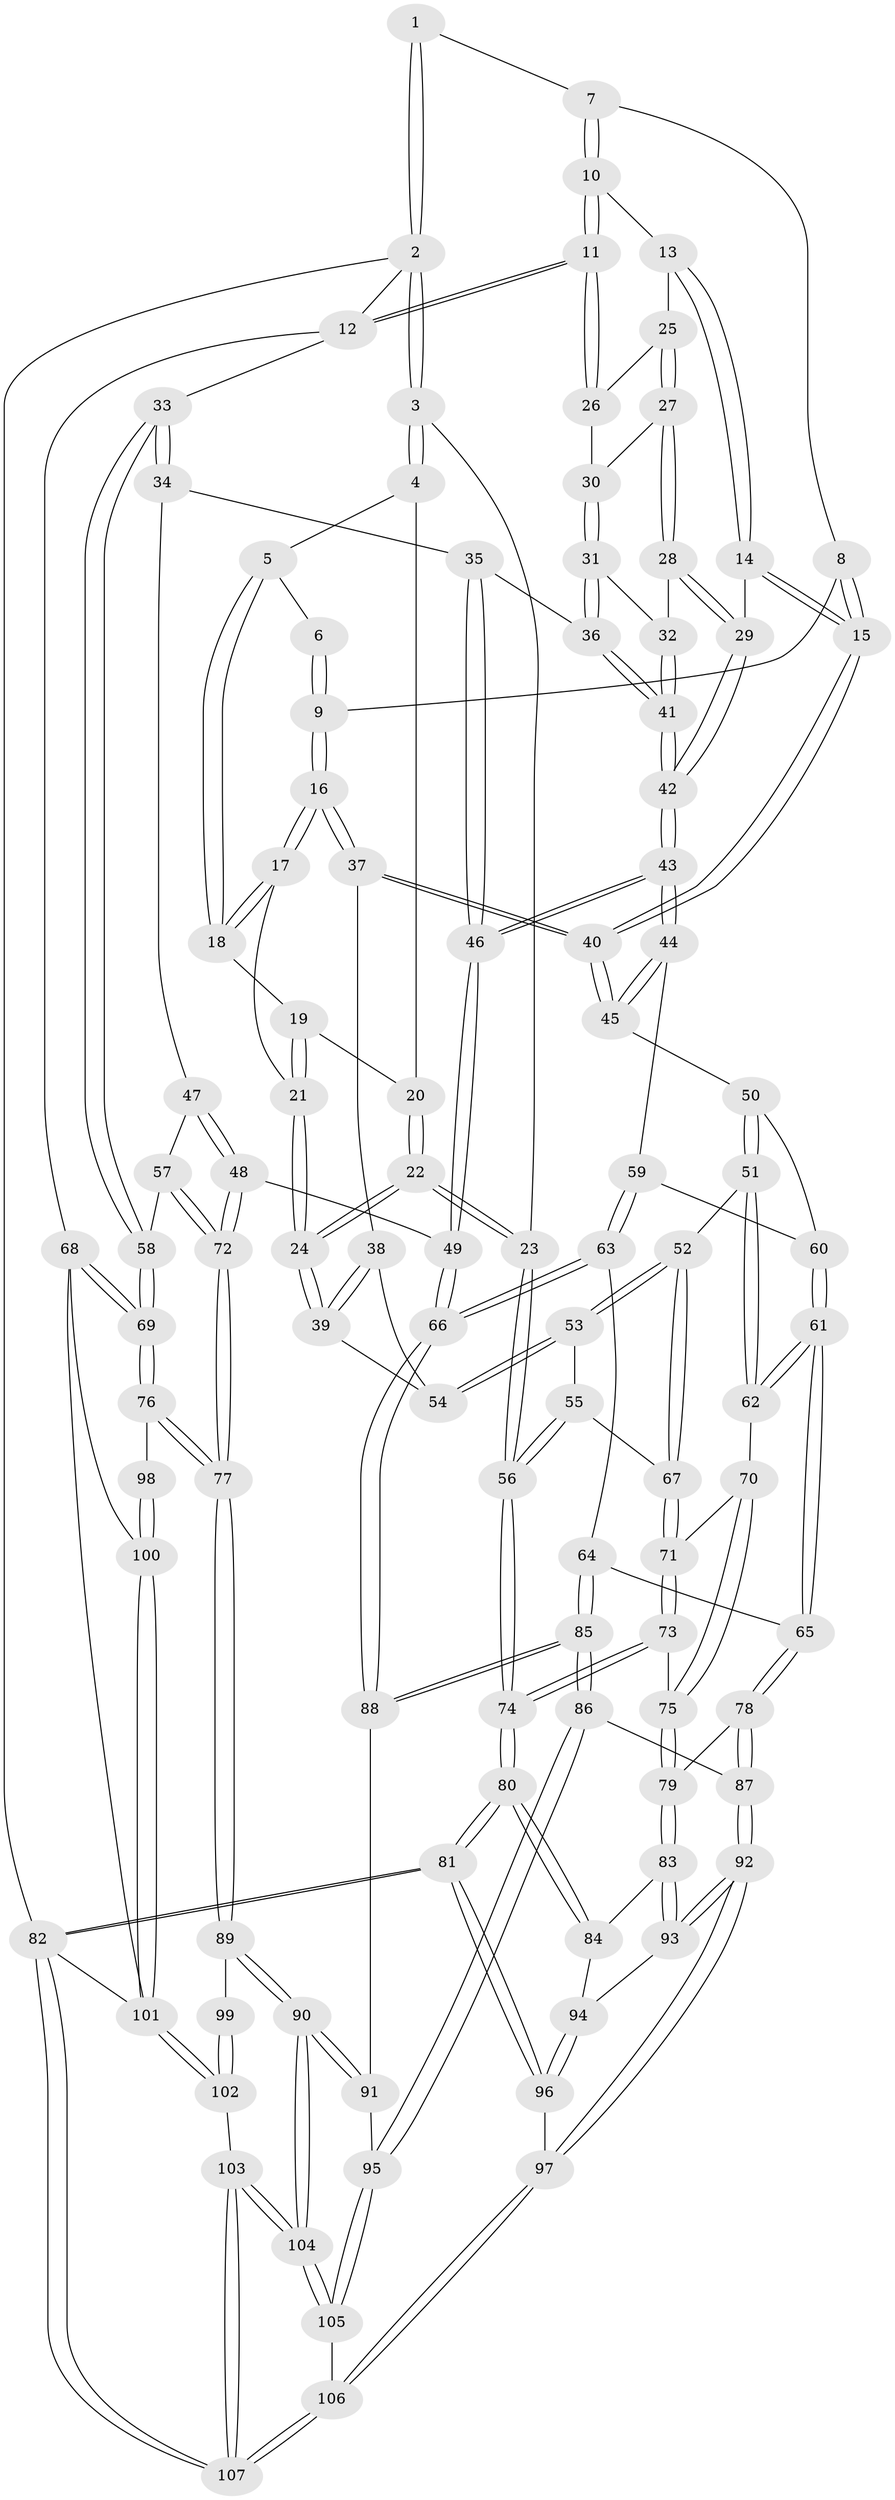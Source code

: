 // coarse degree distribution, {3: 0.3023255813953488, 6: 0.023255813953488372, 5: 0.06976744186046512, 4: 0.5813953488372093, 2: 0.023255813953488372}
// Generated by graph-tools (version 1.1) at 2025/38/03/04/25 23:38:32]
// undirected, 107 vertices, 264 edges
graph export_dot {
  node [color=gray90,style=filled];
  1 [pos="+0.1981501243653201+0"];
  2 [pos="+0+0"];
  3 [pos="+0+0.04026801499603603"];
  4 [pos="+0.10858579137996376+0.06057664460447096"];
  5 [pos="+0.1465745727724866+0.05304402152170239"];
  6 [pos="+0.19676281842787735+0"];
  7 [pos="+0.451579160438148+0"];
  8 [pos="+0.4042103577080129+0"];
  9 [pos="+0.2926886417187467+0.12970623959679128"];
  10 [pos="+0.5641812595155097+0"];
  11 [pos="+1+0"];
  12 [pos="+1+0"];
  13 [pos="+0.5691374483415035+0.052972274171178106"];
  14 [pos="+0.5267402991281624+0.17391636384531256"];
  15 [pos="+0.45896455086477295+0.18777344365139736"];
  16 [pos="+0.292385523973182+0.13159902417607316"];
  17 [pos="+0.24817642473139234+0.12469338982790863"];
  18 [pos="+0.1631651507479398+0.07054894353027208"];
  19 [pos="+0.13825026088219175+0.12496107456613062"];
  20 [pos="+0.11797258410306338+0.13098496319235106"];
  21 [pos="+0.17118451519278402+0.15757059542883384"];
  22 [pos="+0.013572187212228729+0.28691643499413083"];
  23 [pos="+0+0.32285547961550576"];
  24 [pos="+0.020276985734799427+0.28575628950358395"];
  25 [pos="+0.6643464454923828+0.08889482061923787"];
  26 [pos="+0.7843544644779269+0.06879801189696913"];
  27 [pos="+0.6700360275329375+0.15022923985343936"];
  28 [pos="+0.6324544744678854+0.1888611506121544"];
  29 [pos="+0.5425485866345326+0.1854815622662683"];
  30 [pos="+0.7512254349032519+0.129931022333081"];
  31 [pos="+0.7440202971509873+0.21590893186139506"];
  32 [pos="+0.6880677776367973+0.22430069490387938"];
  33 [pos="+1+0"];
  34 [pos="+0.8477191021075415+0.2589636528164393"];
  35 [pos="+0.7976965986922002+0.2540884120714968"];
  36 [pos="+0.7745505724646871+0.2427474937952428"];
  37 [pos="+0.33608256873003844+0.20900902282339706"];
  38 [pos="+0.32498984692927363+0.2165871364005814"];
  39 [pos="+0.07381442305945002+0.2867698649765409"];
  40 [pos="+0.37989062980992394+0.22543643013101733"];
  41 [pos="+0.6609970755061457+0.3428073900090741"];
  42 [pos="+0.6292669896778328+0.4124347220141144"];
  43 [pos="+0.6308743850576758+0.4649302936582884"];
  44 [pos="+0.5156376081190956+0.39679550876497777"];
  45 [pos="+0.3900338167736669+0.2691226240338995"];
  46 [pos="+0.6440758083340551+0.4933206246211038"];
  47 [pos="+0.8635946873576841+0.365084302197313"];
  48 [pos="+0.6889132527464306+0.5400263229587061"];
  49 [pos="+0.6565328501408286+0.5319058104196271"];
  50 [pos="+0.35095074687038813+0.4063861897134153"];
  51 [pos="+0.3022334932507246+0.42422754679229074"];
  52 [pos="+0.26228259854703667+0.42205687387007734"];
  53 [pos="+0.23975217470789326+0.38205409408097263"];
  54 [pos="+0.23585336411175467+0.36526917094971134"];
  55 [pos="+0.11930681605343825+0.4210482035393275"];
  56 [pos="+0+0.43246876434225606"];
  57 [pos="+0.9994871804527934+0.393693461329047"];
  58 [pos="+1+0.40391917699553986"];
  59 [pos="+0.3822011797483164+0.42806874001686396"];
  60 [pos="+0.36617761205160265+0.42138878019740306"];
  61 [pos="+0.36063690276173976+0.5707963355570512"];
  62 [pos="+0.32408655950179077+0.5420181260617005"];
  63 [pos="+0.5079336010452925+0.5674583032044873"];
  64 [pos="+0.45728271774388085+0.5908339929513021"];
  65 [pos="+0.3815797715893289+0.5989294390555331"];
  66 [pos="+0.6498004186418398+0.5366807642272999"];
  67 [pos="+0.2448027240829164+0.4450000544396584"];
  68 [pos="+1+0.7875179598815085"];
  69 [pos="+1+0.6980057779549187"];
  70 [pos="+0.26578953885767703+0.5281374438502576"];
  71 [pos="+0.237738972517041+0.46416609730971004"];
  72 [pos="+0.7366343906526607+0.573942488078478"];
  73 [pos="+0.08782800538047089+0.5547073706350211"];
  74 [pos="+0+0.5467121133196171"];
  75 [pos="+0.19208920209547362+0.5897434965524155"];
  76 [pos="+0.9431037097212593+0.6889657178831099"];
  77 [pos="+0.7776682916853381+0.6067812181004456"];
  78 [pos="+0.3200028857430303+0.6626403987769717"];
  79 [pos="+0.2740723905298495+0.6720205186249048"];
  80 [pos="+0+0.6171935924717062"];
  81 [pos="+0+0.9978570161614368"];
  82 [pos="+0+1"];
  83 [pos="+0.2647865345906166+0.6843165583843694"];
  84 [pos="+0.14832893100528546+0.6899110269654167"];
  85 [pos="+0.45153679978694444+0.7938669873133473"];
  86 [pos="+0.44668784910922116+0.8142715946521302"];
  87 [pos="+0.3988677590538626+0.812727085833122"];
  88 [pos="+0.6374917066659841+0.5745062187163353"];
  89 [pos="+0.6874940506445738+0.8437494680980955"];
  90 [pos="+0.6621724638126095+0.8642047883871387"];
  91 [pos="+0.5940720306289297+0.7673139285247166"];
  92 [pos="+0.3425915880794202+0.850150772681754"];
  93 [pos="+0.23415206295905525+0.7577590692634256"];
  94 [pos="+0.20654429828128262+0.7762728223673014"];
  95 [pos="+0.46645741072891017+0.8273868763975591"];
  96 [pos="+0.18334809241902822+0.7975381235366817"];
  97 [pos="+0.30504094434740586+0.9166211143999557"];
  98 [pos="+0.8621275941848793+0.7969283094044411"];
  99 [pos="+0.815591369303957+0.8324464110663252"];
  100 [pos="+0.8577207338515639+0.977920132545752"];
  101 [pos="+0.6821876767165876+1"];
  102 [pos="+0.668561369481839+1"];
  103 [pos="+0.6366517144660773+1"];
  104 [pos="+0.6203362740586722+1"];
  105 [pos="+0.48672203547605497+0.8727705309886025"];
  106 [pos="+0.2794134308913465+1"];
  107 [pos="+0.21936522849161616+1"];
  1 -- 2;
  1 -- 2;
  1 -- 7;
  2 -- 3;
  2 -- 3;
  2 -- 12;
  2 -- 82;
  3 -- 4;
  3 -- 4;
  3 -- 23;
  4 -- 5;
  4 -- 20;
  5 -- 6;
  5 -- 18;
  5 -- 18;
  6 -- 9;
  6 -- 9;
  7 -- 8;
  7 -- 10;
  7 -- 10;
  8 -- 9;
  8 -- 15;
  8 -- 15;
  9 -- 16;
  9 -- 16;
  10 -- 11;
  10 -- 11;
  10 -- 13;
  11 -- 12;
  11 -- 12;
  11 -- 26;
  11 -- 26;
  12 -- 33;
  12 -- 68;
  13 -- 14;
  13 -- 14;
  13 -- 25;
  14 -- 15;
  14 -- 15;
  14 -- 29;
  15 -- 40;
  15 -- 40;
  16 -- 17;
  16 -- 17;
  16 -- 37;
  16 -- 37;
  17 -- 18;
  17 -- 18;
  17 -- 21;
  18 -- 19;
  19 -- 20;
  19 -- 21;
  19 -- 21;
  20 -- 22;
  20 -- 22;
  21 -- 24;
  21 -- 24;
  22 -- 23;
  22 -- 23;
  22 -- 24;
  22 -- 24;
  23 -- 56;
  23 -- 56;
  24 -- 39;
  24 -- 39;
  25 -- 26;
  25 -- 27;
  25 -- 27;
  26 -- 30;
  27 -- 28;
  27 -- 28;
  27 -- 30;
  28 -- 29;
  28 -- 29;
  28 -- 32;
  29 -- 42;
  29 -- 42;
  30 -- 31;
  30 -- 31;
  31 -- 32;
  31 -- 36;
  31 -- 36;
  32 -- 41;
  32 -- 41;
  33 -- 34;
  33 -- 34;
  33 -- 58;
  33 -- 58;
  34 -- 35;
  34 -- 47;
  35 -- 36;
  35 -- 46;
  35 -- 46;
  36 -- 41;
  36 -- 41;
  37 -- 38;
  37 -- 40;
  37 -- 40;
  38 -- 39;
  38 -- 39;
  38 -- 54;
  39 -- 54;
  40 -- 45;
  40 -- 45;
  41 -- 42;
  41 -- 42;
  42 -- 43;
  42 -- 43;
  43 -- 44;
  43 -- 44;
  43 -- 46;
  43 -- 46;
  44 -- 45;
  44 -- 45;
  44 -- 59;
  45 -- 50;
  46 -- 49;
  46 -- 49;
  47 -- 48;
  47 -- 48;
  47 -- 57;
  48 -- 49;
  48 -- 72;
  48 -- 72;
  49 -- 66;
  49 -- 66;
  50 -- 51;
  50 -- 51;
  50 -- 60;
  51 -- 52;
  51 -- 62;
  51 -- 62;
  52 -- 53;
  52 -- 53;
  52 -- 67;
  52 -- 67;
  53 -- 54;
  53 -- 54;
  53 -- 55;
  55 -- 56;
  55 -- 56;
  55 -- 67;
  56 -- 74;
  56 -- 74;
  57 -- 58;
  57 -- 72;
  57 -- 72;
  58 -- 69;
  58 -- 69;
  59 -- 60;
  59 -- 63;
  59 -- 63;
  60 -- 61;
  60 -- 61;
  61 -- 62;
  61 -- 62;
  61 -- 65;
  61 -- 65;
  62 -- 70;
  63 -- 64;
  63 -- 66;
  63 -- 66;
  64 -- 65;
  64 -- 85;
  64 -- 85;
  65 -- 78;
  65 -- 78;
  66 -- 88;
  66 -- 88;
  67 -- 71;
  67 -- 71;
  68 -- 69;
  68 -- 69;
  68 -- 100;
  68 -- 101;
  69 -- 76;
  69 -- 76;
  70 -- 71;
  70 -- 75;
  70 -- 75;
  71 -- 73;
  71 -- 73;
  72 -- 77;
  72 -- 77;
  73 -- 74;
  73 -- 74;
  73 -- 75;
  74 -- 80;
  74 -- 80;
  75 -- 79;
  75 -- 79;
  76 -- 77;
  76 -- 77;
  76 -- 98;
  77 -- 89;
  77 -- 89;
  78 -- 79;
  78 -- 87;
  78 -- 87;
  79 -- 83;
  79 -- 83;
  80 -- 81;
  80 -- 81;
  80 -- 84;
  80 -- 84;
  81 -- 82;
  81 -- 82;
  81 -- 96;
  81 -- 96;
  82 -- 107;
  82 -- 107;
  82 -- 101;
  83 -- 84;
  83 -- 93;
  83 -- 93;
  84 -- 94;
  85 -- 86;
  85 -- 86;
  85 -- 88;
  85 -- 88;
  86 -- 87;
  86 -- 95;
  86 -- 95;
  87 -- 92;
  87 -- 92;
  88 -- 91;
  89 -- 90;
  89 -- 90;
  89 -- 99;
  90 -- 91;
  90 -- 91;
  90 -- 104;
  90 -- 104;
  91 -- 95;
  92 -- 93;
  92 -- 93;
  92 -- 97;
  92 -- 97;
  93 -- 94;
  94 -- 96;
  94 -- 96;
  95 -- 105;
  95 -- 105;
  96 -- 97;
  97 -- 106;
  97 -- 106;
  98 -- 100;
  98 -- 100;
  99 -- 102;
  99 -- 102;
  100 -- 101;
  100 -- 101;
  101 -- 102;
  101 -- 102;
  102 -- 103;
  103 -- 104;
  103 -- 104;
  103 -- 107;
  103 -- 107;
  104 -- 105;
  104 -- 105;
  105 -- 106;
  106 -- 107;
  106 -- 107;
}
